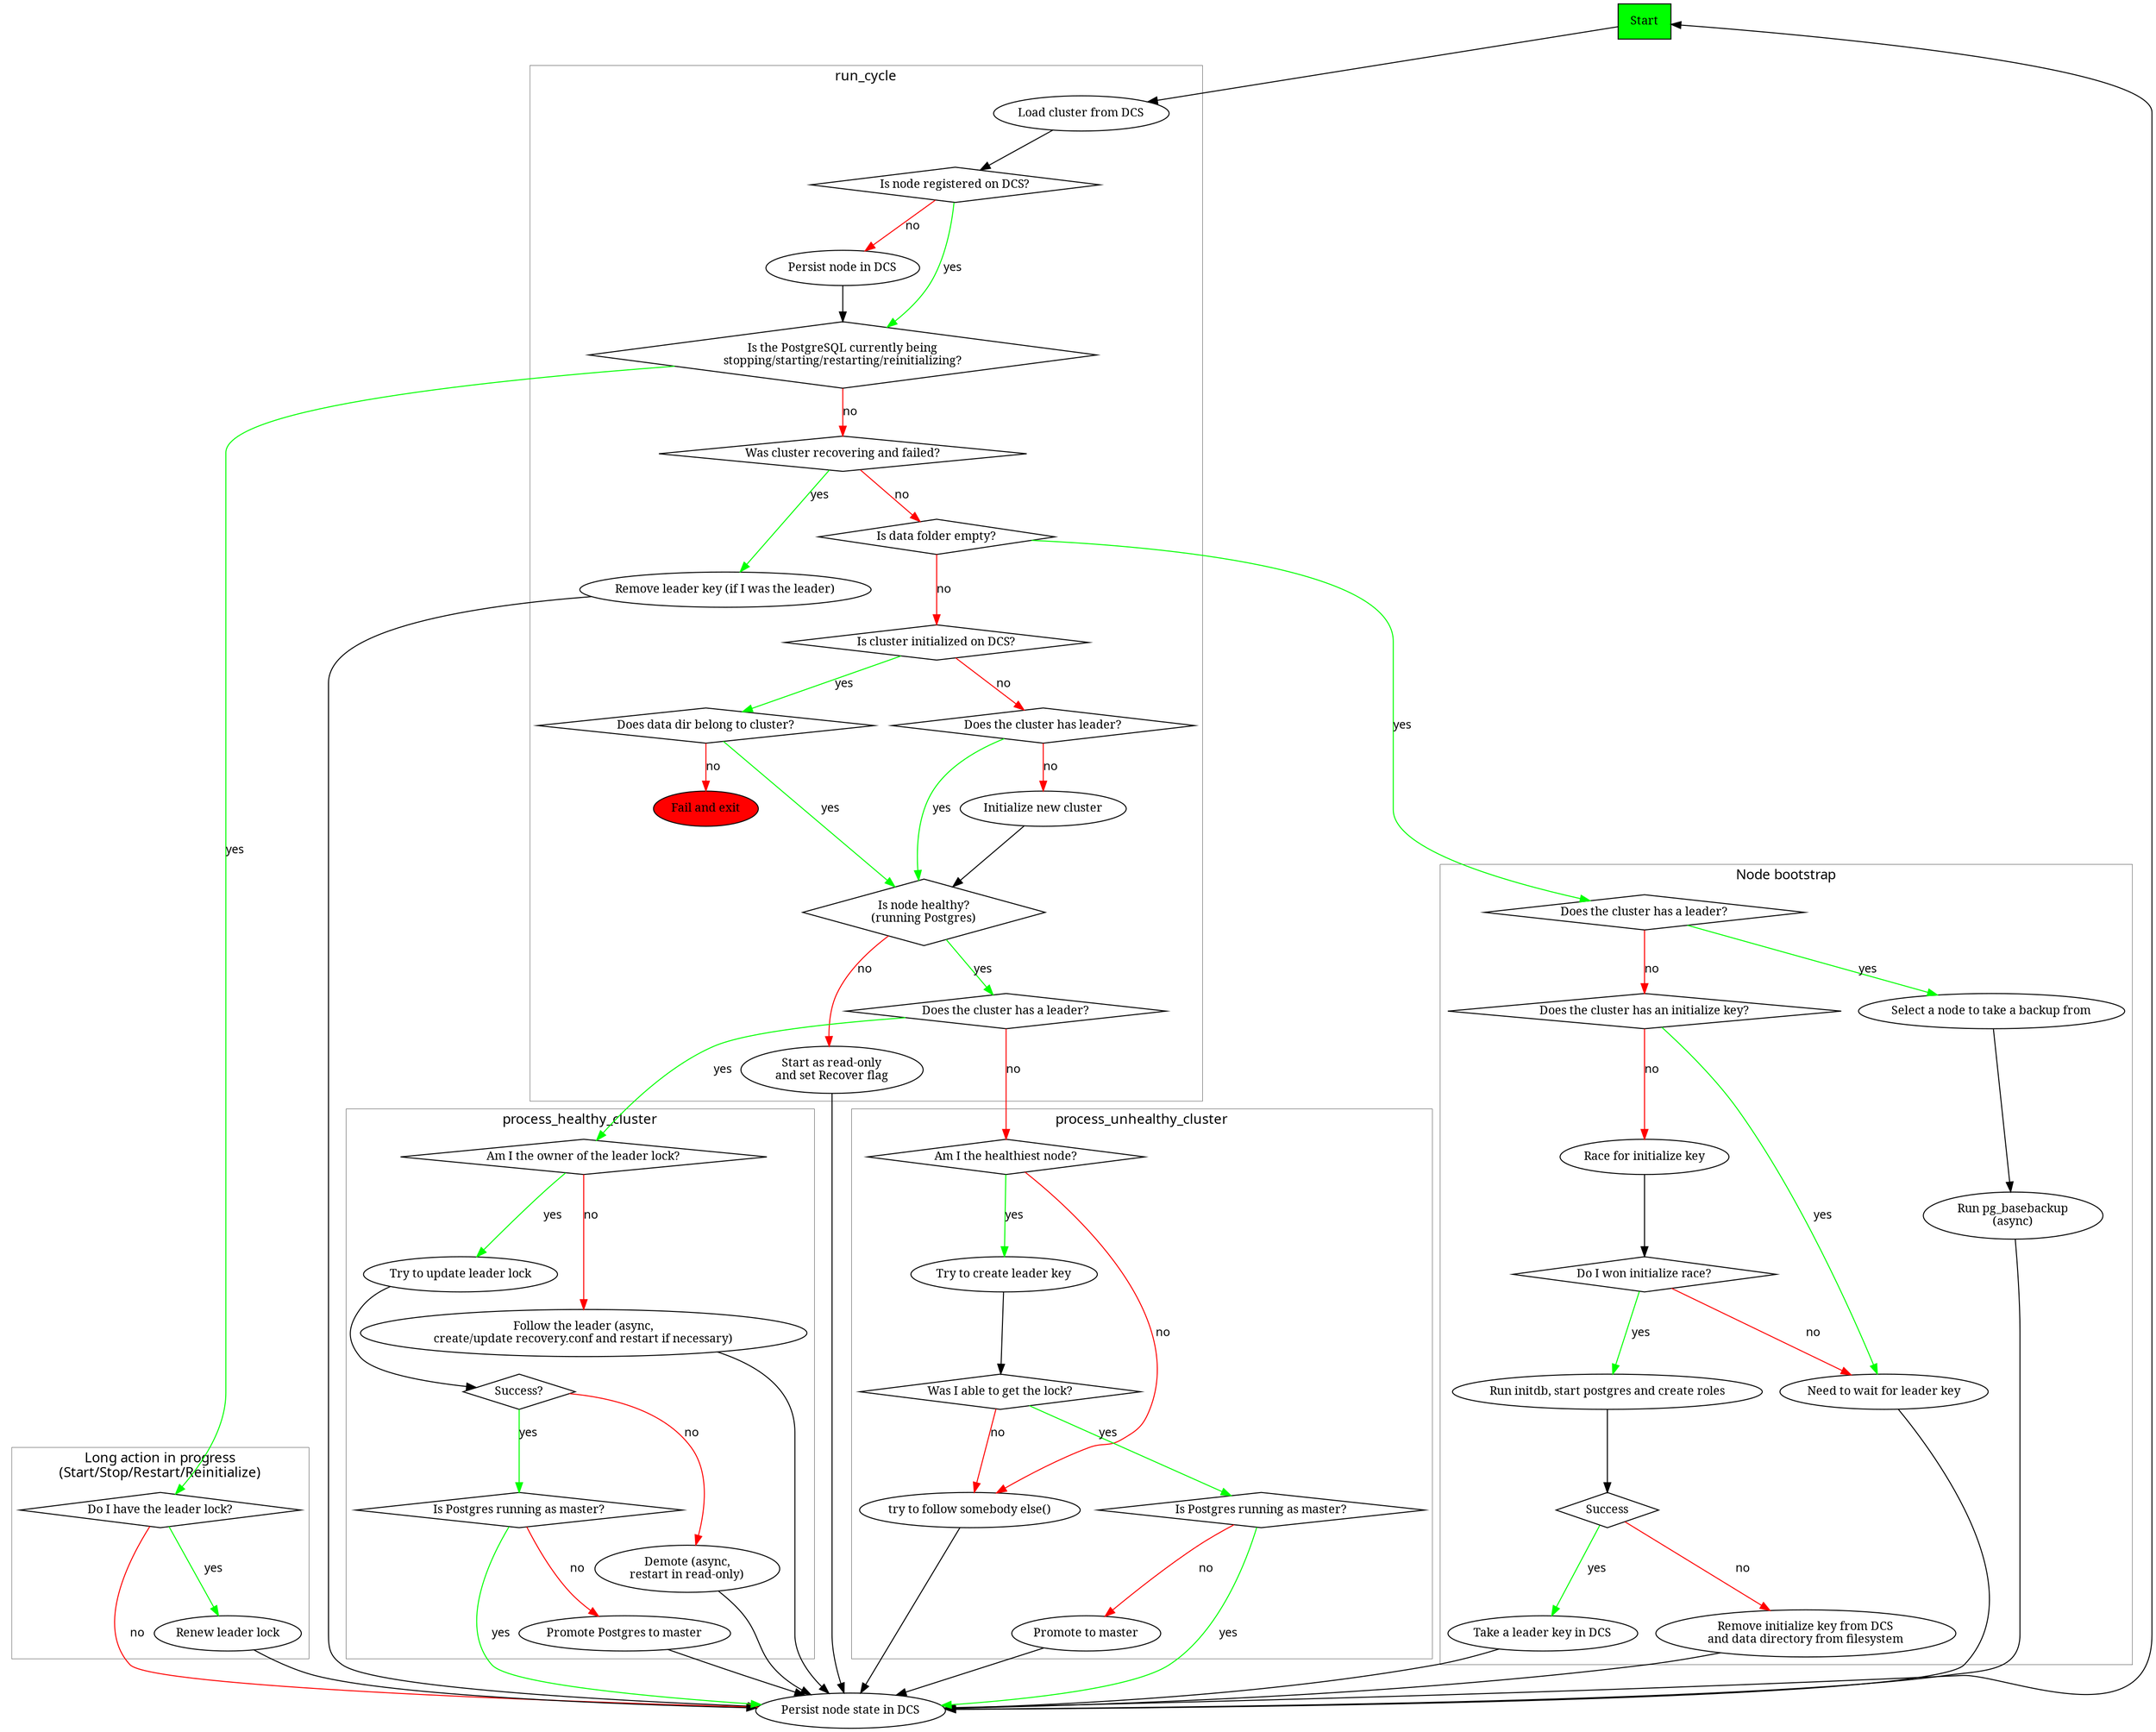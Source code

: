 // Graphviz source for ha_loop_diagram.png
// recompile with:
// dot -Tpng ha_loop_diagram.dot -o ha_loop_diagram.png

digraph G {
  rankdir=TB;
  fontname="sans-serif";
  penwidth="0.3";
  layout="dot";
  newrank=true;
  edge [fontname="sans-serif", 
        fontsize=12, 
        color=black, 
        fontcolor=black];
  node [fontname=serif, 
        fontsize=12, 
        fillcolor=white, 
        color=black, 
        fontcolor=black,
        style=filled];
  "start" [label=Start, shape="rectangle", fillcolor="green"]
  "start" -> "load_cluster_from_dcs";
  "update_member" [label="Persist node state in DCS"]
  "update_member" -> "start"
  
  subgraph cluster_run_cycle {
    label="run_cycle"
    "load_cluster_from_dcs" [label="Load cluster from DCS"];
    "touch_member" [label="Persist node in DCS"];
    "cluster.has_member" [shape="diamond", label="Is node registered on DCS?"]
    "cluster.has_member" -> "touch_member"  [label="no" color="red"]
    "long_action_in_progress?" [shape="diamond" label="Is the PostgreSQL currently being\nstopping/starting/restarting/reinitializing?"]
    "load_cluster_from_dcs" -> "cluster.has_member";
    "touch_member" -> "long_action_in_progress?";
    "cluster.has_member" -> "long_action_in_progress?"  [label="yes" color="green"];
    "long_action_in_progress?" -> "recovering?" [label="no" color="red"]
    "recovering?" [label="Was cluster recovering and failed?", shape="diamond"];
    "recovering?" -> "post_recover" [label="yes" color="green"];
    "recovering?" -> "data_directory_empty" [label="no" color="red"];
    "post_recover" [label="Remove leader key (if I was the leader)"];
    "data_directory_empty" [label="Is data folder empty?", shape="diamond"];
    "data_directory_empty" -> "cluster_initialize" [label="no" color="red"];
    "data_belongs_to_cluster" [label="Does data dir belong to cluster?", shape="diamond"];
    "data_belongs_to_cluster" -> "exit" [label="no" color="red"];
    "data_belongs_to_cluster" -> "is_healthy" [label="yes" color="green"]
    "exit" [label="Fail and exit", fillcolor=red];
    "cluster_initialize" [label="Is cluster initialized on DCS?" shape="diamond"]
    "cluster_initialize" -> "cluster.has_leader" [label="no" color="red"]
    "cluster.has_leader" [label="Does the cluster has leader?", shape="diamond"]
    "cluster.has_leader" -> "dcs.initialize" [label="no", color="red"]
    "cluster.has_leader" -> "is_healthy" [label="yes", color="green"]
    "cluster_initialize" -> "data_belongs_to_cluster" [label="yes" color="green"]
    "dcs.initialize" [label="Initialize new cluster"];
    "dcs.initialize" -> "is_healthy"
    "is_healthy" [label="Is node healthy?\n(running Postgres)", shape="diamond"];
    "recover" [label="Start as read-only\nand set Recover flag"]
    "is_healthy" -> "recover" [label="no" color="red"]; 
    "is_healthy" -> "cluster.is_unlocked" [label="yes" color="green"]; 
    "cluster.is_unlocked" [label="Does the cluster has a leader?", shape="diamond"]
  }

  "post_recover" -> "update_member"
  "recover" -> "update_member"
  "long_action_in_progress?" -> "async_has_lock?" [label="yes" color="green"];
  "cluster.is_unlocked" -> "unhealthy_is_healthiest" [label="no" color="red"]
  "cluster.is_unlocked" -> "healthy_has_lock" [label="yes" color="green"]
  "data_directory_empty" -> "bootstrap.is_unlocked" [label="yes" color="green"]

  subgraph cluster_async {
    label = "Long action in progress\n(Start/Stop/Restart/Reinitialize)"
    "async_has_lock?" [label="Do I have the leader lock?", shape="diamond"]
    "async_update_lock" [label="Renew leader lock"]
    "async_has_lock?" -> "async_update_lock" [label="yes" color="green"]
  }
  "async_update_lock" -> "update_member"
  "async_has_lock?" -> "update_member" [label="no" color="red"]

  subgraph cluster_bootstrap {
    label = "Node bootstrap";
    "bootstrap.is_unlocked" [label="Does the cluster has a leader?", shape="diamond"]
    "bootstrap.is_initialized" [label="Does the cluster has an initialize key?", shape="diamond"]
    "bootstrap.is_unlocked" -> "bootstrap.is_initialized" [label="no" color="red"]
    "bootstrap.is_unlocked" -> "bootstrap.select_node" [label="yes" color="green"]
    "bootstrap.select_node" [label="Select a node to take a backup from"]
    "bootstrap.do_bootstrap" [label="Run pg_basebackup\n(async)"]
    "bootstrap.select_node" -> "bootstrap.do_bootstrap"
    "bootstrap.is_initialized" -> "bootstrap.initialization_race" [label="no" color="red"]
    "bootstrap.is_initialized" -> "bootstrap.wait_for_leader" [label="yes" color="green"]
    "bootstrap.initialization_race" [label="Race for initialize key"]
    "bootstrap.initialization_race" -> "bootstrap.won_initialize_race?"
    "bootstrap.won_initialize_race?" [label="Do I won initialize race?", shape="diamond"]
    "bootstrap.won_initialize_race?" -> "bootstrap.initdb_and_start" [label="yes" color="green"]
    "bootstrap.won_initialize_race?" -> "bootstrap.wait_for_leader" [label="no" color="red"]
    "bootstrap.wait_for_leader" [label="Need to wait for leader key"]
    "bootstrap.initdb_and_start" [label="Run initdb, start postgres and create roles"]
    "bootstrap.initdb_and_start" -> "bootstrap.success?"
    "bootstrap.success?" [label="Success", shape="diamond"]
    "bootstrap.success?" -> "bootstrap.take_leader_key" [label="yes" color="green"]
    "bootstrap.success?" -> "bootstrap.clean" [label="no" color="red"]
    "bootstrap.clean" [label="Remove initialize key from DCS\nand data directory from filesystem"]
    "bootstrap.take_leader_key" [label="Take a leader key in DCS"]
  }

  "bootstrap.do_bootstrap" -> "update_member"
  "bootstrap.wait_for_leader" -> "update_member"
  "bootstrap.clean" -> "update_member"
  "bootstrap.take_leader_key" -> "update_member"

  subgraph cluster_process_healthy_cluster {
    label = "process_healthy_cluster"
    "healthy_has_lock" [label="Am I the owner of the leader lock?", shape=diamond]
    "healthy_is_leader" [label="Is Postgres running as master?", shape=diamond]
    "healthy_no_lock" [label="Follow the leader (async,\ncreate/update recovery.conf and restart if necessary)"]
    "healthy_has_lock" -> "healthy_no_lock" [label="no" color="red"]
    "healthy_has_lock" -> "healthy_update_leader_lock" [label="yes" color="green"]
    "healthy_update_leader_lock" [label="Try to update leader lock"]
    "healthy_update_leader_lock" -> "healthy_update_success"
    "healthy_update_success" [label="Success?", shape=diamond]
    "healthy_update_success" -> "healthy_is_leader" [label="yes" color="green"]
    "healthy_update_success" -> "healthy_demote" [label="no" color="red"]
    "healthy_demote" [label="Demote (async,\nrestart in read-only)"]
    "healthy_failover" [label="Promote Postgres to master"]
    "healthy_is_leader" -> "healthy_failover" [label="no" color="red"]
  }
  "healthy_demote" -> "update_member"
  "healthy_is_leader" -> "update_member" [label="yes" color="green"]
  "healthy_failover" -> "update_member"
  "healthy_no_lock" -> "update_member"

  subgraph cluster_process_unhealthy_cluster {
    label = "process_unhealthy_cluster"
    "unhealthy_is_healthiest" [label="Am I the healthiest node?", shape="diamond"]
    "unhealthy_is_healthiest" -> "unhealthy_leader_race" [label="yes", color="green"]
    "unhealthy_leader_race" [label="Try to create leader key"]
    "unhealthy_leader_race" -> "unhealthy_acquire_lock"
    "unhealthy_acquire_lock" [label="Was I able to get the lock?", shape="diamond"]
    "unhealthy_is_leader" [label="Is Postgres running as master?", shape=diamond]
    "unhealthy_acquire_lock" -> "unhealthy_is_leader" [label="yes" color="green"]
    "unhealthy_is_leader" -> "unhealthy_promote" [label="no" color="red"]
    "unhealthy_promote" [label="Promote to master"]
    "unhealthy_is_healthiest" -> "unhealthy_follow" [label="no" color="red"]
    "unhealthy_follow" [label="try to follow somebody else()"]
    "unhealthy_acquire_lock" -> "unhealthy_follow" [label="no" color="red"]
  }
  "unhealthy_follow" -> "update_member"
  "unhealthy_promote" -> "update_member"
  "unhealthy_is_leader" -> "update_member" [label="yes" color="green"]
}

